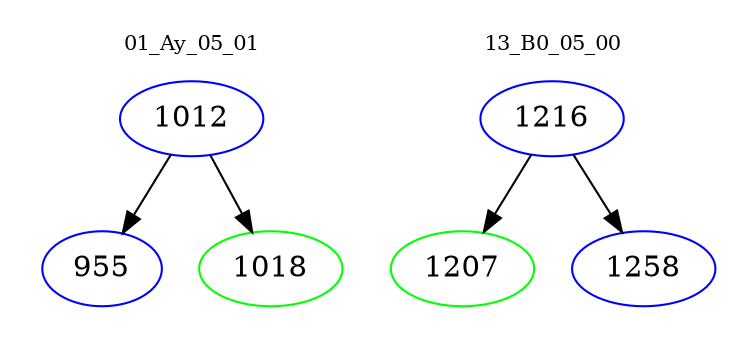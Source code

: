 digraph{
subgraph cluster_0 {
color = white
label = "01_Ay_05_01";
fontsize=10;
T0_1012 [label="1012", color="blue"]
T0_1012 -> T0_955 [color="black"]
T0_955 [label="955", color="blue"]
T0_1012 -> T0_1018 [color="black"]
T0_1018 [label="1018", color="green"]
}
subgraph cluster_1 {
color = white
label = "13_B0_05_00";
fontsize=10;
T1_1216 [label="1216", color="blue"]
T1_1216 -> T1_1207 [color="black"]
T1_1207 [label="1207", color="green"]
T1_1216 -> T1_1258 [color="black"]
T1_1258 [label="1258", color="blue"]
}
}
